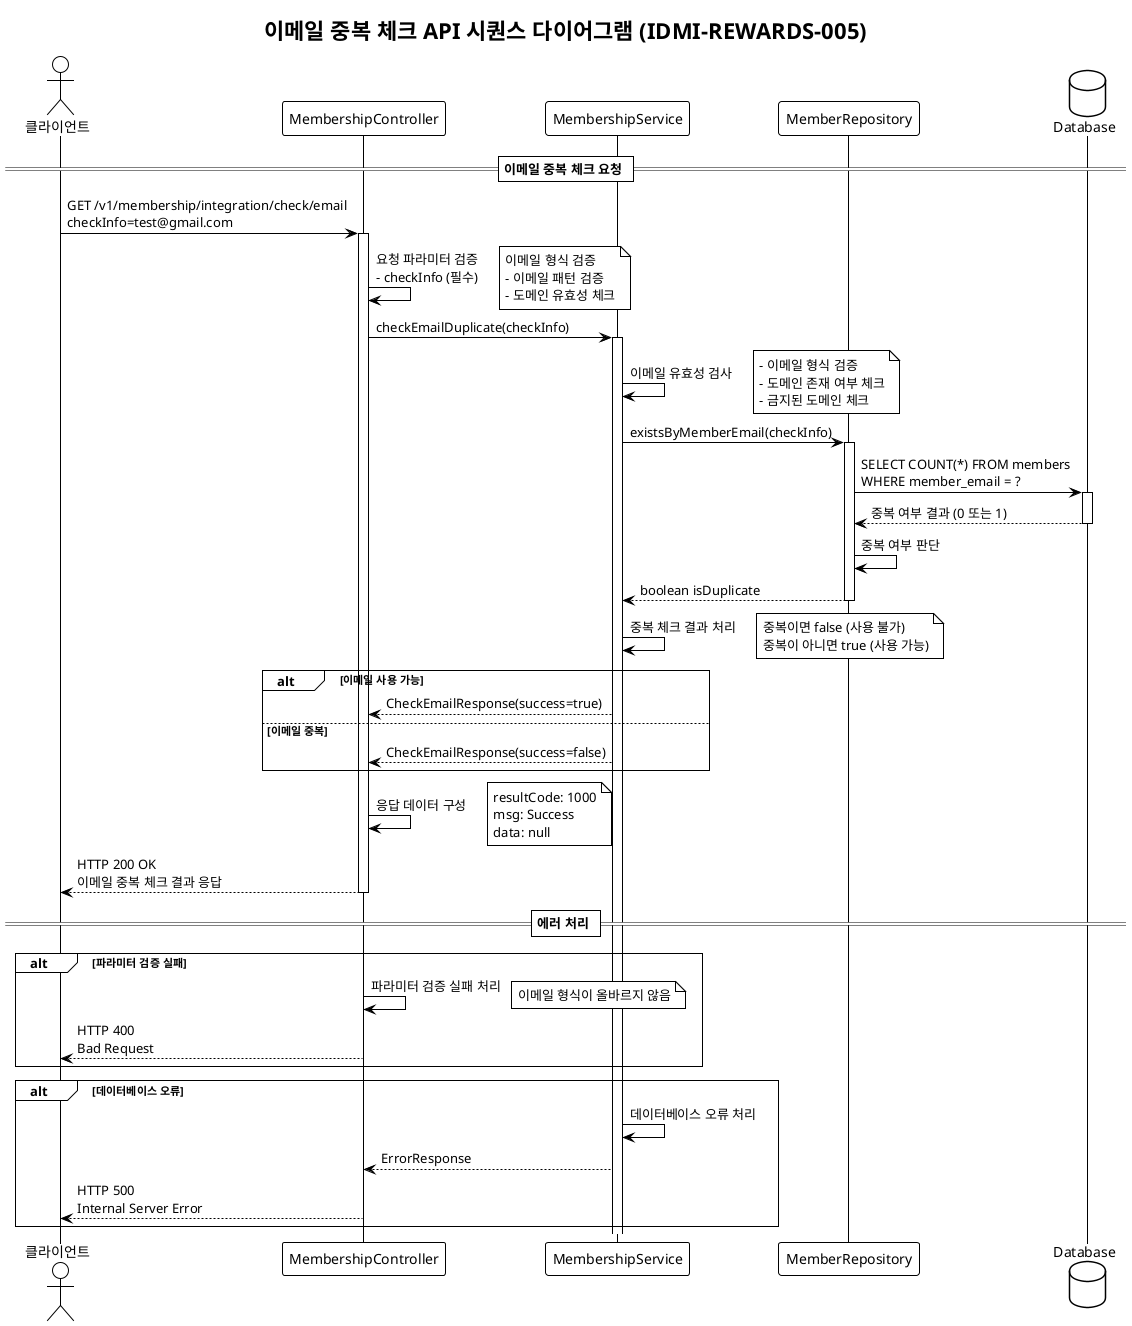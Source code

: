 @startuml 005-check-email-sequence
!theme plain
title 이메일 중복 체크 API 시퀀스 다이어그램 (IDMI-REWARDS-005)

actor Client as "클라이언트"
participant Controller as "MembershipController"
participant Service as "MembershipService"
participant Repository as "MemberRepository"
database Database as "Database"

== 이메일 중복 체크 요청 ==

Client -> Controller: GET /v1/membership/integration/check/email\ncheckInfo=test@gmail.com
activate Controller

Controller -> Controller: 요청 파라미터 검증\n- checkInfo (필수)
note right: 이메일 형식 검증\n- 이메일 패턴 검증\n- 도메인 유효성 체크

Controller -> Service: checkEmailDuplicate(checkInfo)
activate Service

Service -> Service: 이메일 유효성 검사
note right: - 이메일 형식 검증\n- 도메인 존재 여부 체크\n- 금지된 도메인 체크

Service -> Repository: existsByMemberEmail(checkInfo)
activate Repository

Repository -> Database: SELECT COUNT(*) FROM members\nWHERE member_email = ?
activate Database

Database --> Repository: 중복 여부 결과 (0 또는 1)
deactivate Database

Repository -> Repository: 중복 여부 판단
Repository --> Service: boolean isDuplicate
deactivate Repository

Service -> Service: 중복 체크 결과 처리
note right: 중복이면 false (사용 불가)\n중복이 아니면 true (사용 가능)

alt 이메일 사용 가능
    Service --> Controller: CheckEmailResponse(success=true)
else 이메일 중복
    Service --> Controller: CheckEmailResponse(success=false)
end

Controller -> Controller: 응답 데이터 구성
note right: resultCode: 1000\nmsg: Success\ndata: null

Controller --> Client: HTTP 200 OK\n이메일 중복 체크 결과 응답
deactivate Controller

== 에러 처리 ==

alt 파라미터 검증 실패
    Controller -> Controller: 파라미터 검증 실패 처리
    note right: 이메일 형식이 올바르지 않음
    Controller --> Client: HTTP 400\nBad Request
end

alt 데이터베이스 오류
    Service -> Service: 데이터베이스 오류 처리
    Service --> Controller: ErrorResponse
    Controller --> Client: HTTP 500\nInternal Server Error
end

@enduml 
